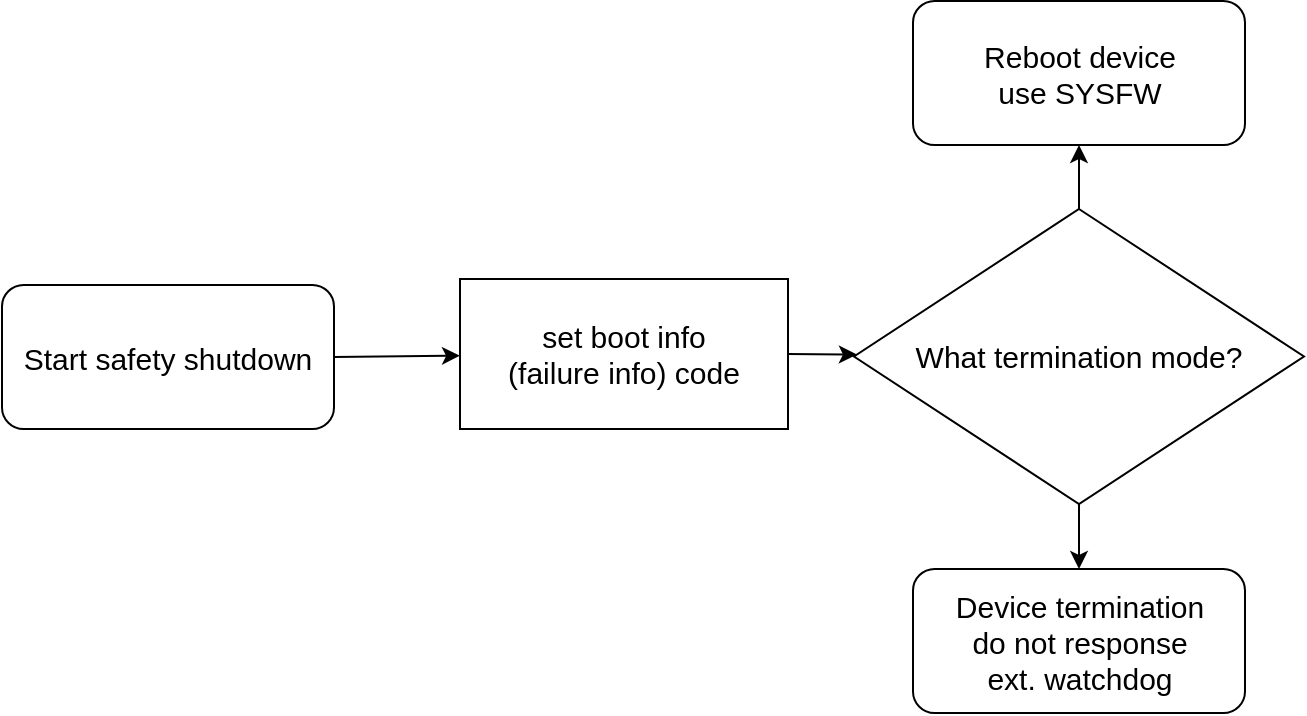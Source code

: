 <mxfile scale="3" border="0">
    <diagram id="LzTGRrPrDBO6Tm46XuKC" name="Page-1">
        <mxGraphModel dx="2175" dy="2285" grid="0" gridSize="10" guides="1" tooltips="1" connect="1" arrows="1" fold="1" page="0" pageScale="1" pageWidth="1600" pageHeight="1200" math="0" shadow="0">
            <root>
                <mxCell id="0"/>
                <mxCell id="1" parent="0"/>
                <mxCell id="345" style="edgeStyle=none;html=1;exitX=1;exitY=0.5;exitDx=0;exitDy=0;fontSize=15;" edge="1" parent="1" source="316" target="340">
                    <mxGeometry relative="1" as="geometry"/>
                </mxCell>
                <mxCell id="316" value="Start safety shutdown" style="rounded=1;whiteSpace=wrap;html=1;fontSize=15;" parent="1" vertex="1">
                    <mxGeometry x="-486" y="-918.5" width="166" height="72" as="geometry"/>
                </mxCell>
                <mxCell id="349" style="edgeStyle=none;html=1;exitX=1;exitY=0.5;exitDx=0;exitDy=0;fontSize=15;" edge="1" parent="1" source="340" target="348">
                    <mxGeometry relative="1" as="geometry"/>
                </mxCell>
                <mxCell id="340" value="set boot info&lt;br&gt;(failure info) code" style="rounded=0;whiteSpace=wrap;html=1;fontSize=15;" vertex="1" parent="1">
                    <mxGeometry x="-257" y="-921.5" width="164" height="75" as="geometry"/>
                </mxCell>
                <mxCell id="342" value="Device termination&lt;div&gt;do not response&lt;br&gt;ext. watchdog&lt;/div&gt;" style="rounded=1;whiteSpace=wrap;html=1;fontSize=15;" vertex="1" parent="1">
                    <mxGeometry x="-30.5" y="-776.5" width="166" height="72" as="geometry"/>
                </mxCell>
                <mxCell id="343" value="Reboot device&lt;div&gt;use SYSFW&lt;/div&gt;" style="rounded=1;whiteSpace=wrap;html=1;fontSize=15;" vertex="1" parent="1">
                    <mxGeometry x="-30.5" y="-1060.5" width="166" height="72" as="geometry"/>
                </mxCell>
                <mxCell id="351" style="edgeStyle=none;html=1;exitX=0.5;exitY=1;exitDx=0;exitDy=0;fontSize=15;" edge="1" parent="1" source="348" target="342">
                    <mxGeometry relative="1" as="geometry"/>
                </mxCell>
                <mxCell id="352" style="edgeStyle=none;html=1;exitX=0.5;exitY=0;exitDx=0;exitDy=0;fontSize=15;" edge="1" parent="1" source="348" target="343">
                    <mxGeometry relative="1" as="geometry"/>
                </mxCell>
                <mxCell id="348" value="&lt;font&gt;What termination mode?&lt;/font&gt;" style="rhombus;whiteSpace=wrap;html=1;fontSize=15;" vertex="1" parent="1">
                    <mxGeometry x="-60" y="-956.5" width="225" height="147.5" as="geometry"/>
                </mxCell>
            </root>
        </mxGraphModel>
    </diagram>
</mxfile>